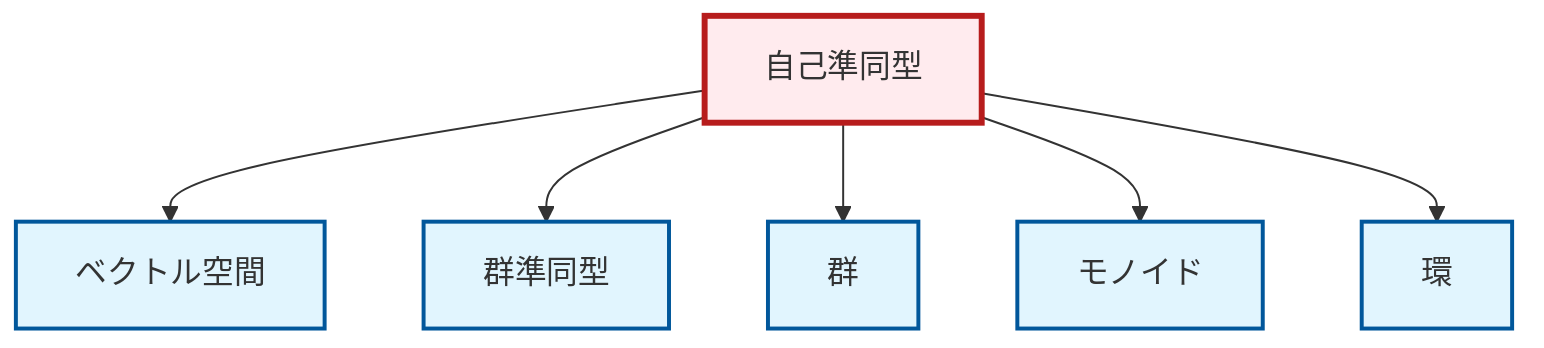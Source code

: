 graph TD
    classDef definition fill:#e1f5fe,stroke:#01579b,stroke-width:2px
    classDef theorem fill:#f3e5f5,stroke:#4a148c,stroke-width:2px
    classDef axiom fill:#fff3e0,stroke:#e65100,stroke-width:2px
    classDef example fill:#e8f5e9,stroke:#1b5e20,stroke-width:2px
    classDef current fill:#ffebee,stroke:#b71c1c,stroke-width:3px
    def-ring["環"]:::definition
    def-vector-space["ベクトル空間"]:::definition
    def-group["群"]:::definition
    def-monoid["モノイド"]:::definition
    def-endomorphism["自己準同型"]:::definition
    def-homomorphism["群準同型"]:::definition
    def-endomorphism --> def-vector-space
    def-endomorphism --> def-homomorphism
    def-endomorphism --> def-group
    def-endomorphism --> def-monoid
    def-endomorphism --> def-ring
    class def-endomorphism current